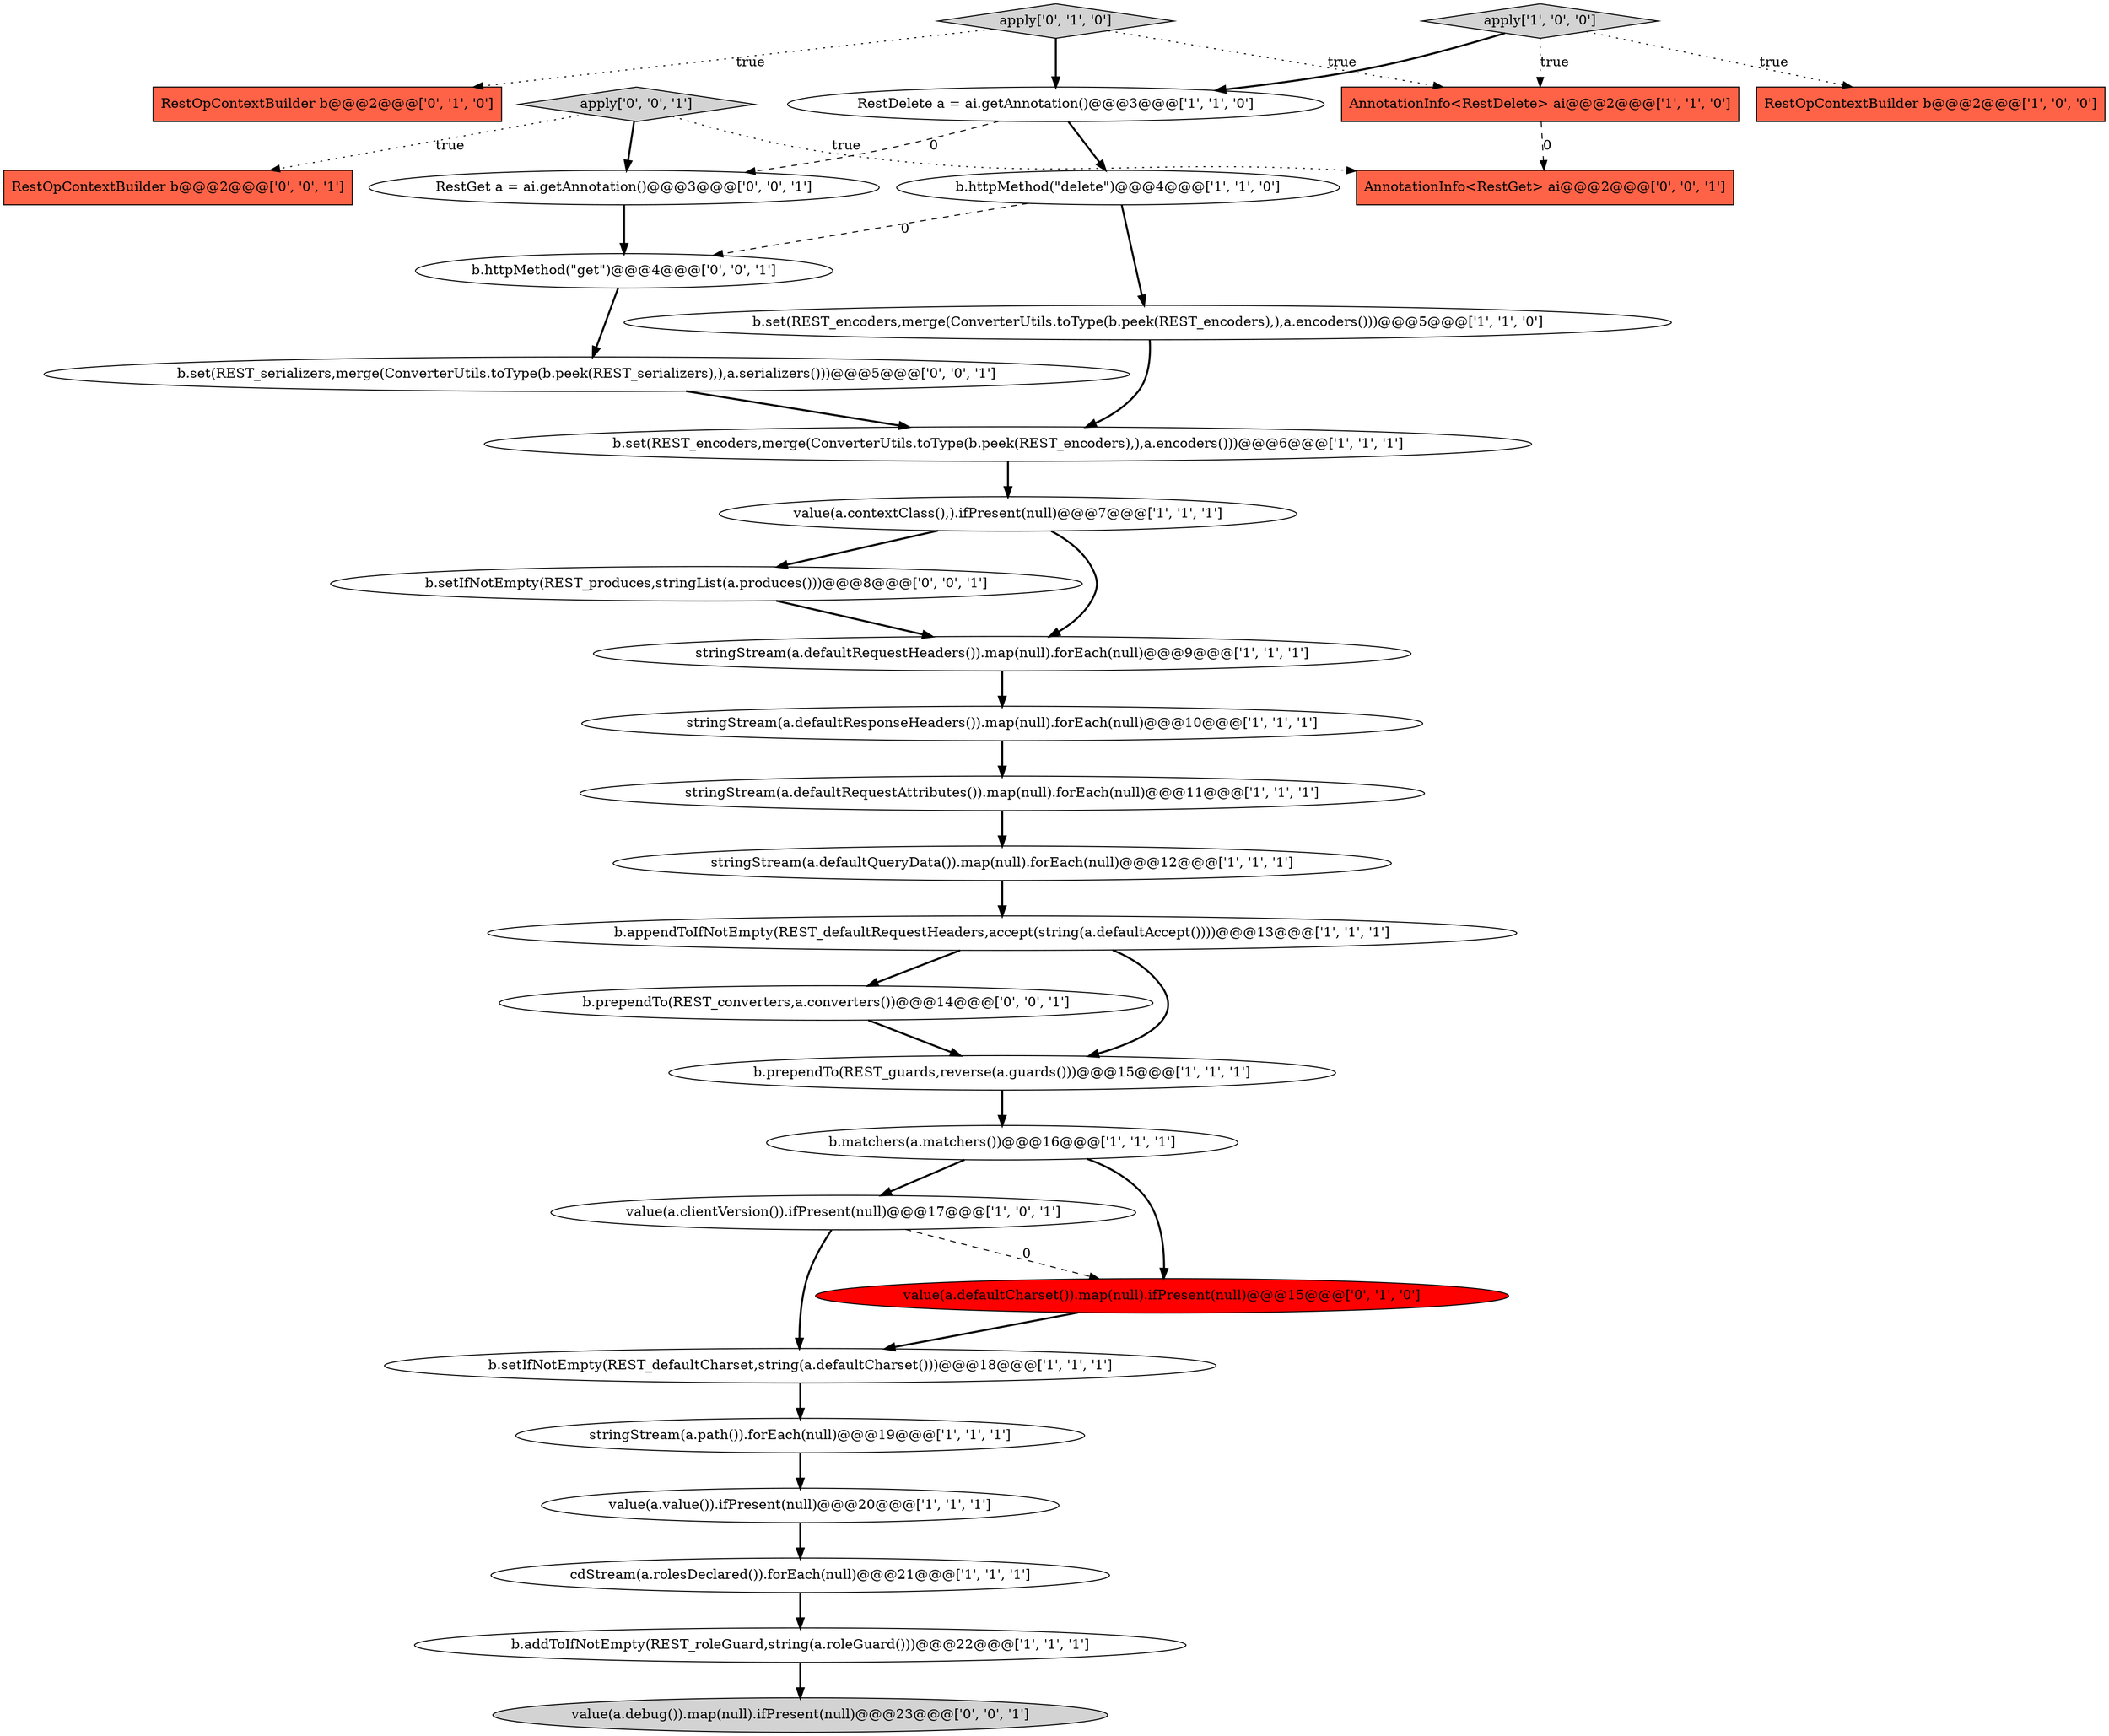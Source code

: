 digraph {
15 [style = filled, label = "RestDelete a = ai.getAnnotation()@@@3@@@['1', '1', '0']", fillcolor = white, shape = ellipse image = "AAA0AAABBB1BBB"];
24 [style = filled, label = "b.httpMethod(\"get\")@@@4@@@['0', '0', '1']", fillcolor = white, shape = ellipse image = "AAA0AAABBB3BBB"];
25 [style = filled, label = "RestOpContextBuilder b@@@2@@@['0', '0', '1']", fillcolor = tomato, shape = box image = "AAA0AAABBB3BBB"];
31 [style = filled, label = "b.setIfNotEmpty(REST_produces,stringList(a.produces()))@@@8@@@['0', '0', '1']", fillcolor = white, shape = ellipse image = "AAA0AAABBB3BBB"];
4 [style = filled, label = "cdStream(a.rolesDeclared()).forEach(null)@@@21@@@['1', '1', '1']", fillcolor = white, shape = ellipse image = "AAA0AAABBB1BBB"];
32 [style = filled, label = "b.prependTo(REST_converters,a.converters())@@@14@@@['0', '0', '1']", fillcolor = white, shape = ellipse image = "AAA0AAABBB3BBB"];
16 [style = filled, label = "value(a.clientVersion()).ifPresent(null)@@@17@@@['1', '0', '1']", fillcolor = white, shape = ellipse image = "AAA0AAABBB1BBB"];
6 [style = filled, label = "b.addToIfNotEmpty(REST_roleGuard,string(a.roleGuard()))@@@22@@@['1', '1', '1']", fillcolor = white, shape = ellipse image = "AAA0AAABBB1BBB"];
21 [style = filled, label = "apply['0', '1', '0']", fillcolor = lightgray, shape = diamond image = "AAA0AAABBB2BBB"];
3 [style = filled, label = "b.set(REST_encoders,merge(ConverterUtils.toType(b.peek(REST_encoders),),a.encoders()))@@@6@@@['1', '1', '1']", fillcolor = white, shape = ellipse image = "AAA0AAABBB1BBB"];
23 [style = filled, label = "value(a.defaultCharset()).map(null).ifPresent(null)@@@15@@@['0', '1', '0']", fillcolor = red, shape = ellipse image = "AAA1AAABBB2BBB"];
10 [style = filled, label = "b.set(REST_encoders,merge(ConverterUtils.toType(b.peek(REST_encoders),),a.encoders()))@@@5@@@['1', '1', '0']", fillcolor = white, shape = ellipse image = "AAA0AAABBB1BBB"];
22 [style = filled, label = "RestOpContextBuilder b@@@2@@@['0', '1', '0']", fillcolor = tomato, shape = box image = "AAA0AAABBB2BBB"];
13 [style = filled, label = "RestOpContextBuilder b@@@2@@@['1', '0', '0']", fillcolor = tomato, shape = box image = "AAA0AAABBB1BBB"];
17 [style = filled, label = "stringStream(a.defaultResponseHeaders()).map(null).forEach(null)@@@10@@@['1', '1', '1']", fillcolor = white, shape = ellipse image = "AAA0AAABBB1BBB"];
30 [style = filled, label = "apply['0', '0', '1']", fillcolor = lightgray, shape = diamond image = "AAA0AAABBB3BBB"];
5 [style = filled, label = "b.matchers(a.matchers())@@@16@@@['1', '1', '1']", fillcolor = white, shape = ellipse image = "AAA0AAABBB1BBB"];
0 [style = filled, label = "b.prependTo(REST_guards,reverse(a.guards()))@@@15@@@['1', '1', '1']", fillcolor = white, shape = ellipse image = "AAA0AAABBB1BBB"];
28 [style = filled, label = "RestGet a = ai.getAnnotation()@@@3@@@['0', '0', '1']", fillcolor = white, shape = ellipse image = "AAA0AAABBB3BBB"];
14 [style = filled, label = "stringStream(a.defaultRequestHeaders()).map(null).forEach(null)@@@9@@@['1', '1', '1']", fillcolor = white, shape = ellipse image = "AAA0AAABBB1BBB"];
7 [style = filled, label = "b.appendToIfNotEmpty(REST_defaultRequestHeaders,accept(string(a.defaultAccept())))@@@13@@@['1', '1', '1']", fillcolor = white, shape = ellipse image = "AAA0AAABBB1BBB"];
11 [style = filled, label = "stringStream(a.defaultRequestAttributes()).map(null).forEach(null)@@@11@@@['1', '1', '1']", fillcolor = white, shape = ellipse image = "AAA0AAABBB1BBB"];
18 [style = filled, label = "stringStream(a.path()).forEach(null)@@@19@@@['1', '1', '1']", fillcolor = white, shape = ellipse image = "AAA0AAABBB1BBB"];
26 [style = filled, label = "value(a.debug()).map(null).ifPresent(null)@@@23@@@['0', '0', '1']", fillcolor = lightgray, shape = ellipse image = "AAA0AAABBB3BBB"];
9 [style = filled, label = "b.httpMethod(\"delete\")@@@4@@@['1', '1', '0']", fillcolor = white, shape = ellipse image = "AAA0AAABBB1BBB"];
19 [style = filled, label = "apply['1', '0', '0']", fillcolor = lightgray, shape = diamond image = "AAA0AAABBB1BBB"];
27 [style = filled, label = "AnnotationInfo<RestGet> ai@@@2@@@['0', '0', '1']", fillcolor = tomato, shape = box image = "AAA0AAABBB3BBB"];
1 [style = filled, label = "b.setIfNotEmpty(REST_defaultCharset,string(a.defaultCharset()))@@@18@@@['1', '1', '1']", fillcolor = white, shape = ellipse image = "AAA0AAABBB1BBB"];
2 [style = filled, label = "value(a.contextClass(),).ifPresent(null)@@@7@@@['1', '1', '1']", fillcolor = white, shape = ellipse image = "AAA0AAABBB1BBB"];
12 [style = filled, label = "value(a.value()).ifPresent(null)@@@20@@@['1', '1', '1']", fillcolor = white, shape = ellipse image = "AAA0AAABBB1BBB"];
29 [style = filled, label = "b.set(REST_serializers,merge(ConverterUtils.toType(b.peek(REST_serializers),),a.serializers()))@@@5@@@['0', '0', '1']", fillcolor = white, shape = ellipse image = "AAA0AAABBB3BBB"];
8 [style = filled, label = "stringStream(a.defaultQueryData()).map(null).forEach(null)@@@12@@@['1', '1', '1']", fillcolor = white, shape = ellipse image = "AAA0AAABBB1BBB"];
20 [style = filled, label = "AnnotationInfo<RestDelete> ai@@@2@@@['1', '1', '0']", fillcolor = tomato, shape = box image = "AAA0AAABBB1BBB"];
31->14 [style = bold, label=""];
7->32 [style = bold, label=""];
6->26 [style = bold, label=""];
21->20 [style = dotted, label="true"];
15->28 [style = dashed, label="0"];
5->23 [style = bold, label=""];
9->24 [style = dashed, label="0"];
4->6 [style = bold, label=""];
30->27 [style = dotted, label="true"];
19->20 [style = dotted, label="true"];
21->15 [style = bold, label=""];
32->0 [style = bold, label=""];
29->3 [style = bold, label=""];
20->27 [style = dashed, label="0"];
18->12 [style = bold, label=""];
10->3 [style = bold, label=""];
14->17 [style = bold, label=""];
1->18 [style = bold, label=""];
7->0 [style = bold, label=""];
21->22 [style = dotted, label="true"];
24->29 [style = bold, label=""];
19->13 [style = dotted, label="true"];
16->23 [style = dashed, label="0"];
9->10 [style = bold, label=""];
8->7 [style = bold, label=""];
2->31 [style = bold, label=""];
5->16 [style = bold, label=""];
30->28 [style = bold, label=""];
30->25 [style = dotted, label="true"];
3->2 [style = bold, label=""];
12->4 [style = bold, label=""];
16->1 [style = bold, label=""];
15->9 [style = bold, label=""];
2->14 [style = bold, label=""];
23->1 [style = bold, label=""];
28->24 [style = bold, label=""];
11->8 [style = bold, label=""];
19->15 [style = bold, label=""];
0->5 [style = bold, label=""];
17->11 [style = bold, label=""];
}
